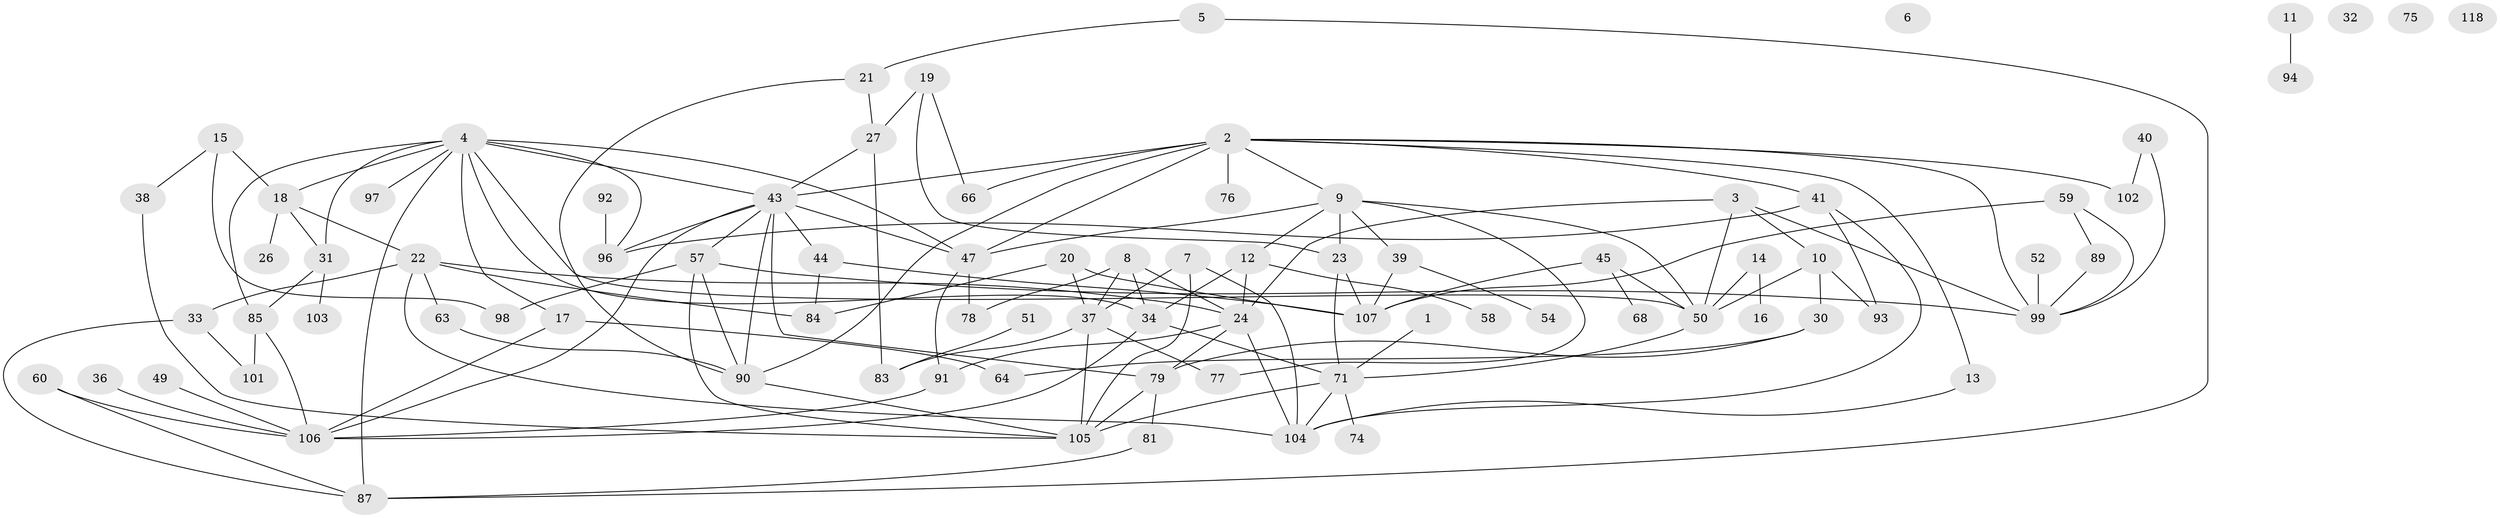 // original degree distribution, {1: 0.175, 4: 0.175, 5: 0.058333333333333334, 2: 0.225, 0: 0.03333333333333333, 3: 0.25, 6: 0.05, 9: 0.008333333333333333, 8: 0.016666666666666666, 7: 0.008333333333333333}
// Generated by graph-tools (version 1.1) at 2025/16/03/04/25 18:16:32]
// undirected, 84 vertices, 139 edges
graph export_dot {
graph [start="1"]
  node [color=gray90,style=filled];
  1;
  2 [super="+28"];
  3;
  4 [super="+112+110+35+62"];
  5;
  6;
  7;
  8;
  9 [super="+25+48"];
  10 [super="+46"];
  11;
  12 [super="+80"];
  13 [super="+100"];
  14;
  15;
  16;
  17 [super="+116"];
  18 [super="+73+29"];
  19 [super="+55"];
  20;
  21;
  22 [super="+61"];
  23 [super="+53"];
  24 [super="+70"];
  26;
  27 [super="+69"];
  30 [super="+120"];
  31 [super="+114"];
  32;
  33;
  34 [super="+65"];
  36;
  37 [super="+42"];
  38;
  39 [super="+72"];
  40;
  41 [super="+119"];
  43 [super="+56+95"];
  44;
  45;
  47;
  49;
  50 [super="+109"];
  51;
  52 [super="+88"];
  54;
  57 [super="+86"];
  58 [super="+67"];
  59;
  60;
  63;
  64;
  66 [super="+82"];
  68;
  71 [super="+117"];
  74;
  75;
  76;
  77;
  78;
  79;
  81;
  83;
  84;
  85;
  87;
  89;
  90;
  91;
  92;
  93;
  94;
  96;
  97;
  98;
  99 [super="+108"];
  101 [super="+111"];
  102;
  103;
  104;
  105;
  106;
  107;
  118;
  1 -- 71;
  2 -- 76;
  2 -- 102;
  2 -- 66;
  2 -- 43 [weight=2];
  2 -- 47;
  2 -- 90;
  2 -- 9;
  2 -- 41;
  2 -- 99;
  2 -- 13;
  3 -- 10;
  3 -- 24;
  3 -- 99;
  3 -- 50;
  4 -- 87;
  4 -- 50;
  4 -- 47;
  4 -- 31;
  4 -- 96;
  4 -- 97;
  4 -- 17;
  4 -- 43;
  4 -- 34;
  4 -- 85;
  4 -- 18;
  5 -- 21;
  5 -- 87;
  7 -- 104;
  7 -- 105;
  7 -- 37;
  8 -- 24;
  8 -- 34;
  8 -- 78;
  8 -- 37;
  9 -- 47;
  9 -- 77;
  9 -- 39;
  9 -- 50;
  9 -- 23;
  9 -- 12;
  10 -- 30;
  10 -- 50;
  10 -- 93;
  11 -- 94;
  12 -- 24;
  12 -- 58;
  12 -- 34;
  13 -- 104;
  14 -- 16;
  14 -- 50;
  15 -- 38;
  15 -- 98;
  15 -- 18;
  17 -- 106;
  17 -- 64;
  18 -- 22;
  18 -- 26;
  18 -- 31;
  19 -- 66;
  19 -- 27;
  19 -- 23;
  20 -- 84;
  20 -- 107;
  20 -- 37;
  21 -- 90;
  21 -- 27;
  22 -- 84;
  22 -- 24;
  22 -- 33;
  22 -- 104;
  22 -- 63;
  23 -- 71;
  23 -- 107;
  24 -- 79;
  24 -- 104;
  24 -- 91;
  27 -- 83;
  27 -- 43;
  30 -- 64;
  30 -- 79;
  31 -- 103;
  31 -- 85;
  33 -- 87;
  33 -- 101;
  34 -- 106;
  34 -- 71;
  36 -- 106;
  37 -- 77;
  37 -- 83;
  37 -- 105;
  38 -- 105;
  39 -- 107;
  39 -- 54;
  40 -- 102;
  40 -- 99;
  41 -- 93;
  41 -- 96;
  41 -- 104;
  43 -- 44;
  43 -- 90;
  43 -- 106;
  43 -- 57;
  43 -- 96;
  43 -- 79;
  43 -- 47;
  44 -- 84;
  44 -- 107;
  45 -- 68;
  45 -- 107;
  45 -- 50;
  47 -- 78;
  47 -- 91;
  49 -- 106;
  50 -- 71;
  51 -- 83;
  52 -- 99;
  57 -- 90;
  57 -- 98;
  57 -- 99;
  57 -- 105;
  59 -- 89;
  59 -- 107;
  59 -- 99;
  60 -- 87;
  60 -- 106;
  63 -- 90;
  71 -- 104;
  71 -- 105;
  71 -- 74;
  79 -- 81;
  79 -- 105;
  81 -- 87;
  85 -- 101;
  85 -- 106;
  89 -- 99;
  90 -- 105;
  91 -- 106;
  92 -- 96;
}
